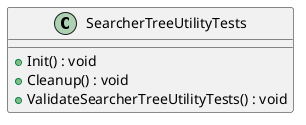 @startuml
class SearcherTreeUtilityTests {
    + Init() : void
    + Cleanup() : void
    + ValidateSearcherTreeUtilityTests() : void
}
@enduml
